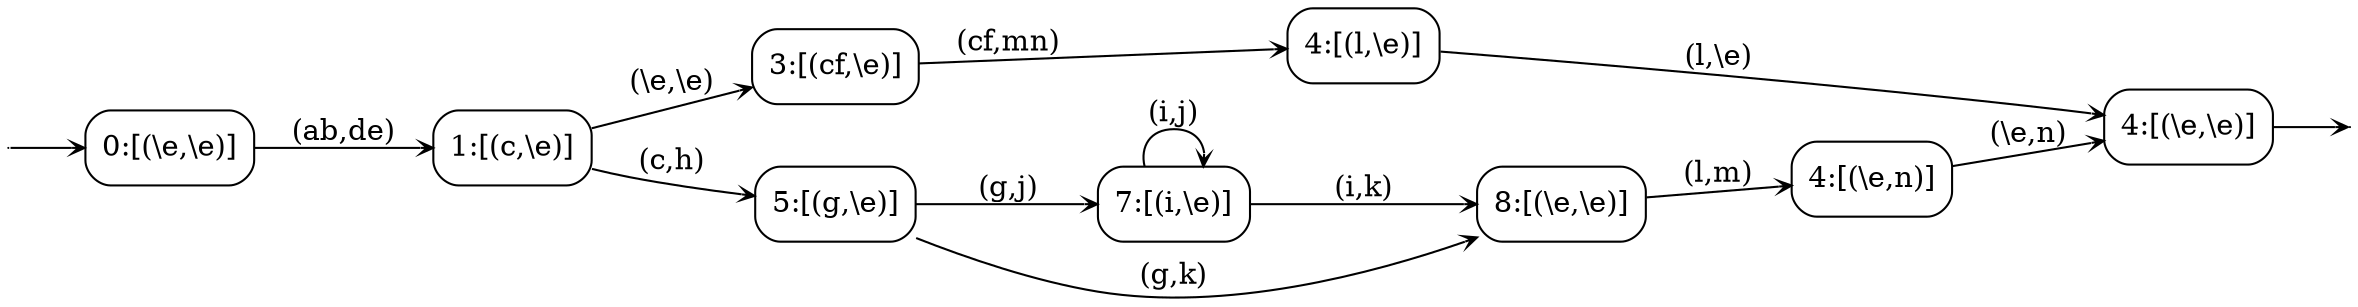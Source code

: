 digraph
{
  vcsn_context = "lat<wordset<char_letters(abcfgil)>, wordset<char_letters(dehjkmn)>>, b"
  rankdir = LR
  edge [arrowhead = vee, arrowsize = .6]
  {
    node [shape = point, width = 0]
    I0
    F7
  }
  {
    node [shape = circle, style = rounded, width = 0.5]
    0 [label = "0:[(\\e,\\e)]", shape = box]
    1 [label = "1:[(c,\\e)]", shape = box]
    2 [label = "3:[(cf,\\e)]", shape = box]
    3 [label = "5:[(g,\\e)]", shape = box]
    4 [label = "7:[(i,\\e)]", shape = box]
    5 [label = "8:[(\\e,\\e)]", shape = box]
    6 [label = "4:[(\\e,n)]", shape = box]
    7 [label = "4:[(\\e,\\e)]", shape = box]
    8 [label = "4:[(l,\\e)]", shape = box]
  }
  I0 -> 0
  0 -> 1 [label = "(ab,de)"]
  1 -> 2 [label = "(\\e,\\e)"]
  1 -> 3 [label = "(c,h)"]
  2 -> 8 [label = "(cf,mn)"]
  3 -> 4 [label = "(g,j)"]
  3 -> 5 [label = "(g,k)"]
  4 -> 4 [label = "(i,j)"]
  4 -> 5 [label = "(i,k)"]
  5 -> 6 [label = "(l,m)"]
  6 -> 7 [label = "(\\e,n)"]
  7 -> F7
  8 -> 7 [label = "(l,\\e)"]
}
